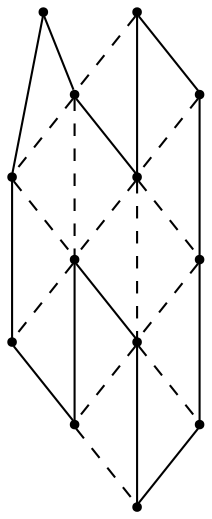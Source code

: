graph G {
node [
shape=point];
0[label=0];
1[label=1];
2[label=10];
3[label=11];
4[label=12];
5[label=2];
6[label=3];
7[label=4];
8[label=5];
9[label=6];
10[label=7];
11[label=8];
12[label=9];
0--5 [style=solid];
0--6 [style=solid];
1--5 [style=dashed];
1--7 [style=solid];
1--8 [style=solid];
5--6 [style=dashed];
5--8 [style=solid];
5--9 [style=dashed];
6--9 [style=dashed];
6--10 [style=solid];
7--8 [style=dashed];
7--11 [style=solid];
8--9 [style=dashed];
8--11 [style=dashed];
8--12 [style=dashed];
9--10 [style=dashed];
9--12 [style=solid];
9--2 [style=solid];
10--2 [style=solid];
11--12 [style=dashed];
11--3 [style=solid];
12--2 [style=dashed];
12--3 [style=dashed];
12--4 [style=solid];
2--4 [style=dashed];
3--4 [style=solid];
}
